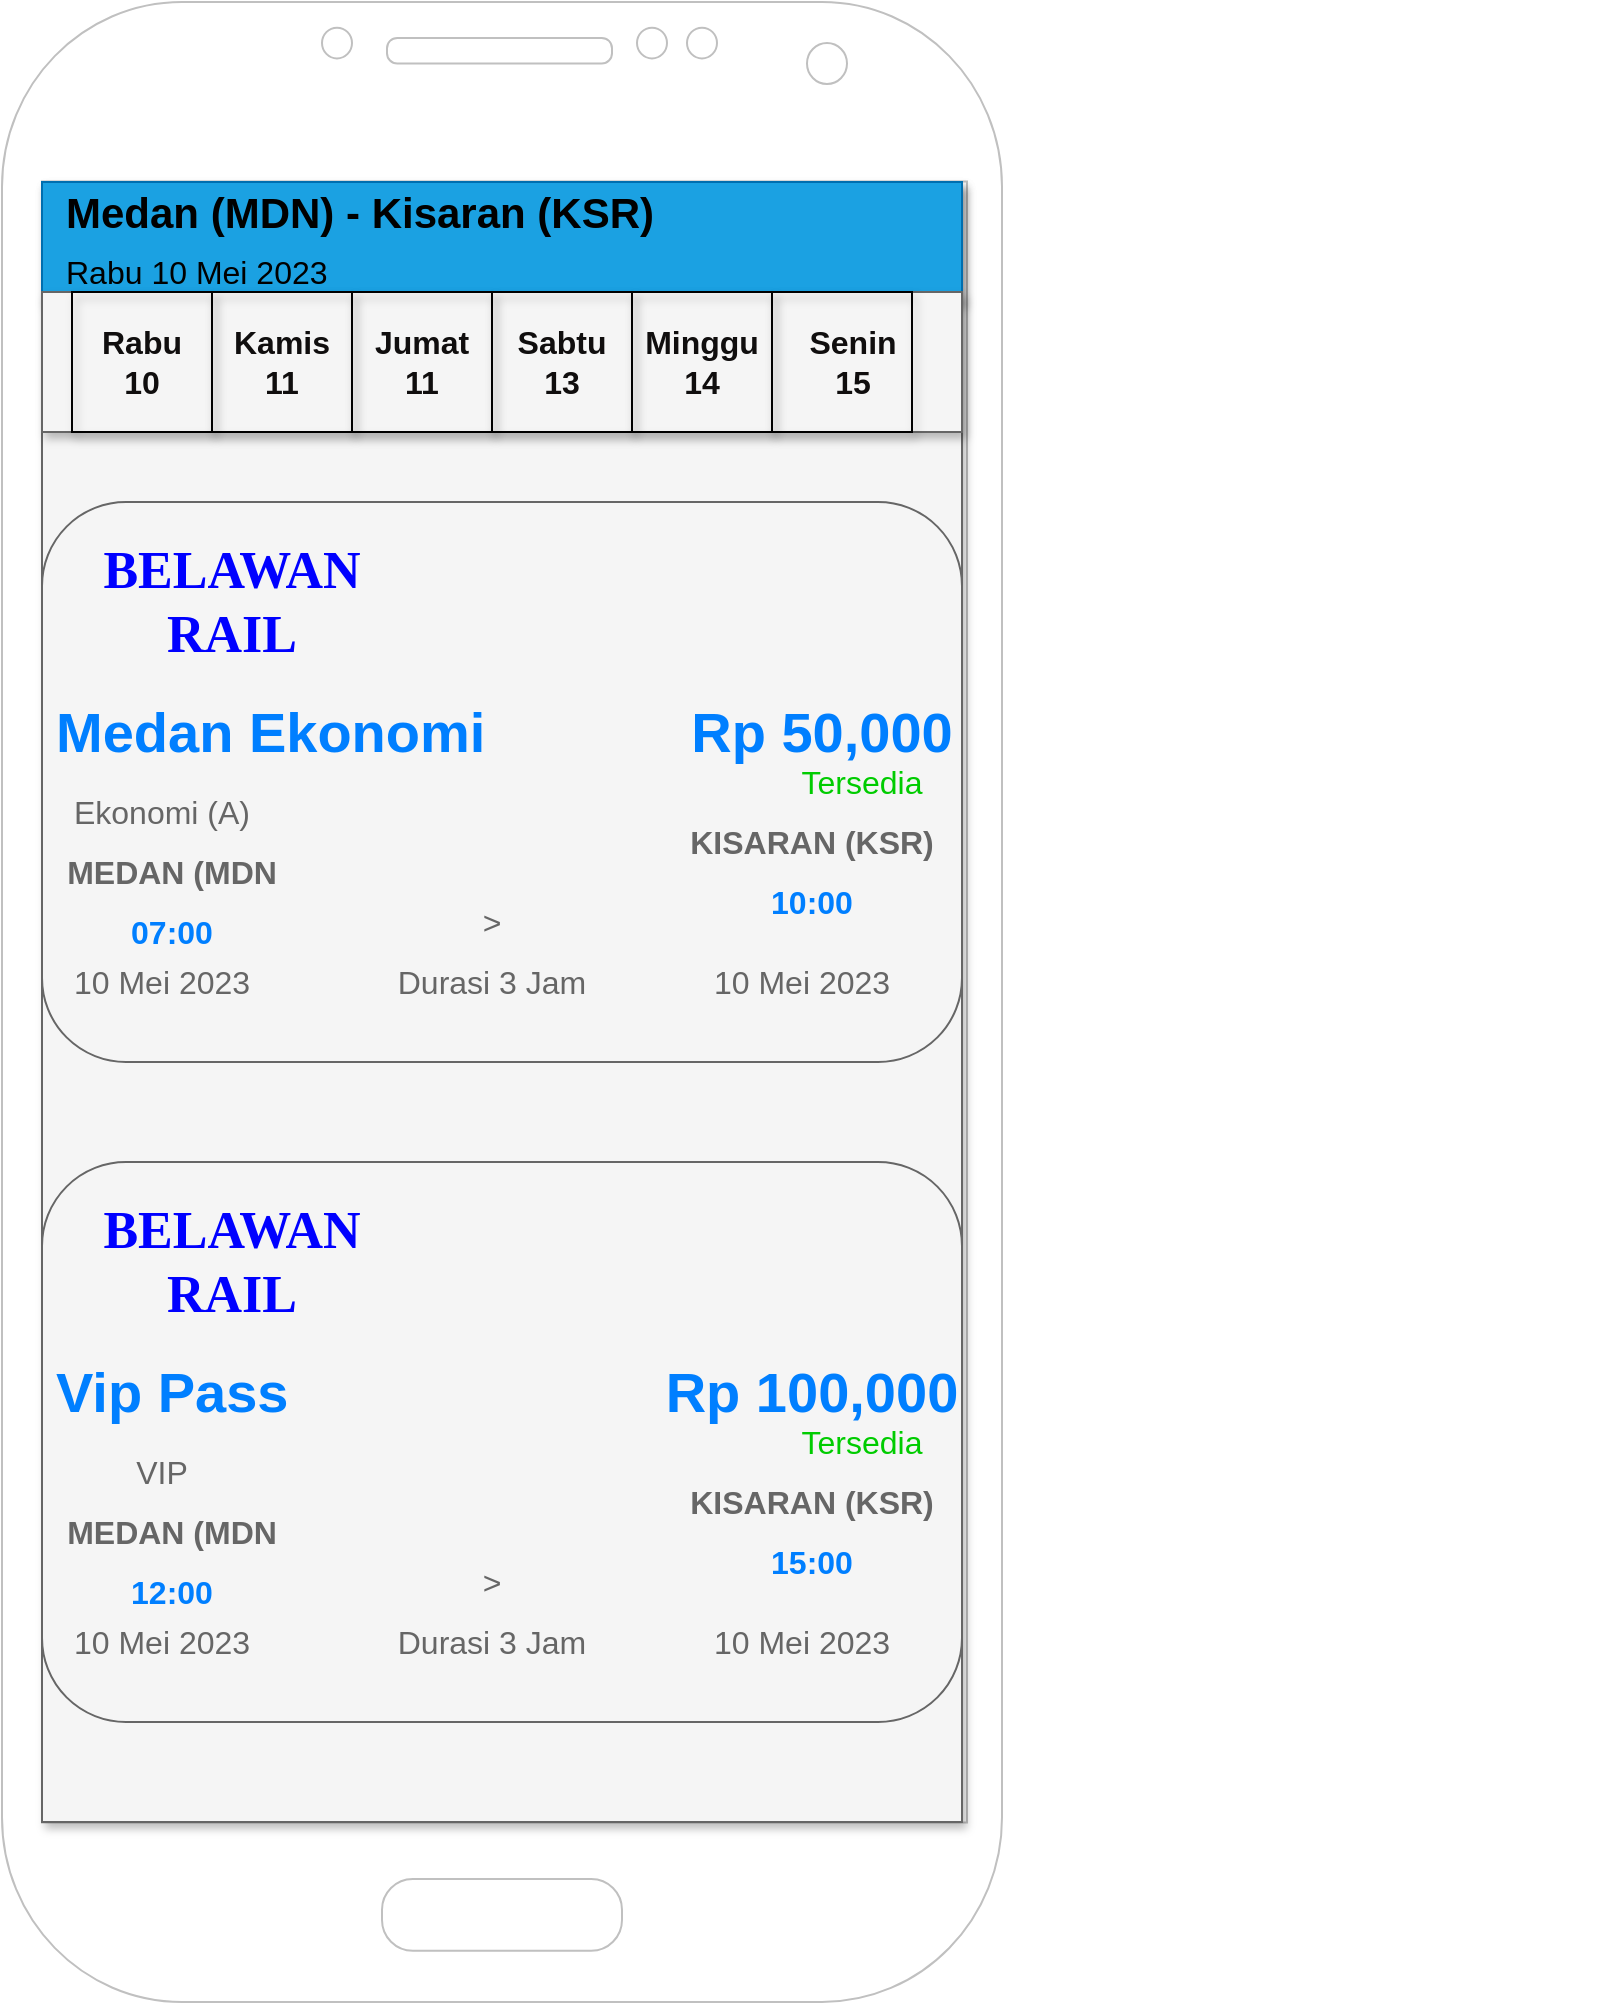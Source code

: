 <mxfile>
    <diagram id="WIpfZsTKjsTTIBiBybuf" name="Page-1">
        <mxGraphModel dx="1066" dy="612" grid="1" gridSize="10" guides="1" tooltips="1" connect="1" arrows="1" fold="1" page="1" pageScale="1" pageWidth="850" pageHeight="1100" math="0" shadow="0">
            <root>
                <mxCell id="0"/>
                <mxCell id="1" parent="0"/>
                <mxCell id="2" value="" style="verticalLabelPosition=bottom;verticalAlign=top;html=1;shadow=0;dashed=0;strokeWidth=1;shape=mxgraph.android.phone2;strokeColor=#c0c0c0;" parent="1" vertex="1">
                    <mxGeometry x="170" y="20" width="500" height="1000" as="geometry"/>
                </mxCell>
                <mxCell id="74" value="" style="rounded=0;whiteSpace=wrap;html=1;shadow=1;fillColor=#f5f5f5;fontColor=#333333;strokeColor=#666666;" vertex="1" parent="1">
                    <mxGeometry x="190" y="110" width="460" height="820" as="geometry"/>
                </mxCell>
                <mxCell id="75" value="" style="group" vertex="1" connectable="0" parent="1">
                    <mxGeometry x="190" y="110" width="780" height="180" as="geometry"/>
                </mxCell>
                <mxCell id="76" value="" style="rounded=0;whiteSpace=wrap;html=1;shadow=1;fillColor=#1ba1e2;fontColor=#ffffff;strokeColor=#006EAF;" vertex="1" parent="75">
                    <mxGeometry width="460" height="60" as="geometry"/>
                </mxCell>
                <mxCell id="77" value="&lt;font style=&quot;font-size: 21px;&quot;&gt;&lt;b&gt;Medan (MDN) - Kisaran (KSR)&lt;/b&gt;&lt;/font&gt;" style="text;strokeColor=none;align=left;fillColor=none;html=1;verticalAlign=middle;whiteSpace=wrap;rounded=0;shadow=1;" vertex="1" parent="75">
                    <mxGeometry x="10" width="430" height="30" as="geometry"/>
                </mxCell>
                <mxCell id="78" value="&lt;font size=&quot;1&quot; style=&quot;&quot;&gt;&lt;span style=&quot;font-size: 16px;&quot;&gt;Rabu 10 Mei 2023&lt;/span&gt;&lt;/font&gt;" style="text;strokeColor=none;align=left;fillColor=none;html=1;verticalAlign=middle;whiteSpace=wrap;rounded=0;shadow=1;" vertex="1" parent="75">
                    <mxGeometry x="10" y="30" width="430" height="30" as="geometry"/>
                </mxCell>
                <mxCell id="79" value="" style="rounded=0;whiteSpace=wrap;html=1;shadow=1;fillColor=#f5f5f5;fontColor=#333333;strokeColor=#666666;" vertex="1" parent="75">
                    <mxGeometry y="55" width="460" height="70" as="geometry"/>
                </mxCell>
                <mxCell id="80" value="" style="group" vertex="1" connectable="0" parent="1">
                    <mxGeometry x="205" y="165" width="430" height="70" as="geometry"/>
                </mxCell>
                <mxCell id="81" value="" style="group" vertex="1" connectable="0" parent="80">
                    <mxGeometry width="70" height="70" as="geometry"/>
                </mxCell>
                <mxCell id="82" value="" style="whiteSpace=wrap;html=1;aspect=fixed;shadow=1;fontSize=16;fillColor=none;" vertex="1" parent="81">
                    <mxGeometry width="70" height="70" as="geometry"/>
                </mxCell>
                <mxCell id="83" value="&lt;b&gt;&lt;font color=&quot;#100e0e&quot;&gt;Rabu&lt;br&gt;10&lt;/font&gt;&lt;br&gt;&lt;/b&gt;" style="text;align=center;html=1;verticalAlign=middle;whiteSpace=wrap;rounded=0;shadow=1;fontSize=16;" vertex="1" parent="81">
                    <mxGeometry x="5" y="5" width="60" height="60" as="geometry"/>
                </mxCell>
                <mxCell id="84" value="" style="group" vertex="1" connectable="0" parent="80">
                    <mxGeometry x="70" width="70" height="70" as="geometry"/>
                </mxCell>
                <mxCell id="85" value="" style="whiteSpace=wrap;html=1;aspect=fixed;shadow=1;fontSize=16;fillColor=none;" vertex="1" parent="84">
                    <mxGeometry width="70" height="70" as="geometry"/>
                </mxCell>
                <mxCell id="86" value="&lt;b&gt;&lt;font color=&quot;#100e0e&quot;&gt;Kamis&lt;br&gt;11&lt;/font&gt;&lt;br&gt;&lt;/b&gt;" style="text;align=center;html=1;verticalAlign=middle;whiteSpace=wrap;rounded=0;shadow=1;fontSize=16;" vertex="1" parent="84">
                    <mxGeometry x="5" y="5" width="60" height="60" as="geometry"/>
                </mxCell>
                <mxCell id="87" value="" style="group" vertex="1" connectable="0" parent="80">
                    <mxGeometry x="140" width="70" height="70" as="geometry"/>
                </mxCell>
                <mxCell id="88" value="" style="whiteSpace=wrap;html=1;aspect=fixed;shadow=1;fontSize=16;fillColor=none;" vertex="1" parent="87">
                    <mxGeometry width="70" height="70" as="geometry"/>
                </mxCell>
                <mxCell id="89" value="&lt;b&gt;&lt;font color=&quot;#100e0e&quot;&gt;Jumat&lt;br&gt;11&lt;/font&gt;&lt;br&gt;&lt;/b&gt;" style="text;align=center;html=1;verticalAlign=middle;whiteSpace=wrap;rounded=0;shadow=1;fontSize=16;" vertex="1" parent="87">
                    <mxGeometry x="5" y="5" width="60" height="60" as="geometry"/>
                </mxCell>
                <mxCell id="90" value="" style="group" vertex="1" connectable="0" parent="80">
                    <mxGeometry x="210" width="70" height="70" as="geometry"/>
                </mxCell>
                <mxCell id="91" value="" style="whiteSpace=wrap;html=1;aspect=fixed;shadow=1;fontSize=16;fillColor=none;" vertex="1" parent="90">
                    <mxGeometry width="70" height="70" as="geometry"/>
                </mxCell>
                <mxCell id="92" value="&lt;b&gt;&lt;font color=&quot;#100e0e&quot;&gt;Sabtu&lt;br&gt;13&lt;/font&gt;&lt;br&gt;&lt;/b&gt;" style="text;align=center;html=1;verticalAlign=middle;whiteSpace=wrap;rounded=0;shadow=1;fontSize=16;" vertex="1" parent="90">
                    <mxGeometry x="5" y="5" width="60" height="60" as="geometry"/>
                </mxCell>
                <mxCell id="93" value="" style="group" vertex="1" connectable="0" parent="80">
                    <mxGeometry x="280" width="70" height="70" as="geometry"/>
                </mxCell>
                <mxCell id="94" value="" style="whiteSpace=wrap;html=1;aspect=fixed;shadow=1;fontSize=16;fillColor=none;" vertex="1" parent="93">
                    <mxGeometry width="70" height="70" as="geometry"/>
                </mxCell>
                <mxCell id="95" value="&lt;b&gt;&lt;font color=&quot;#100e0e&quot;&gt;Minggu&lt;br&gt;14&lt;/font&gt;&lt;br&gt;&lt;/b&gt;" style="text;align=center;html=1;verticalAlign=middle;whiteSpace=wrap;rounded=0;shadow=1;fontSize=16;" vertex="1" parent="93">
                    <mxGeometry x="5" y="5" width="60" height="60" as="geometry"/>
                </mxCell>
                <mxCell id="96" value="" style="group" vertex="1" connectable="0" parent="80">
                    <mxGeometry x="350" width="80" height="70" as="geometry"/>
                </mxCell>
                <mxCell id="97" value="" style="whiteSpace=wrap;html=1;aspect=fixed;shadow=1;fontSize=16;fillColor=none;" vertex="1" parent="96">
                    <mxGeometry width="70" height="70" as="geometry"/>
                </mxCell>
                <mxCell id="98" value="&lt;b&gt;&lt;font color=&quot;#100e0e&quot;&gt;Senin&lt;br&gt;15&lt;/font&gt;&lt;br&gt;&lt;/b&gt;" style="text;align=center;html=1;verticalAlign=middle;whiteSpace=wrap;rounded=0;shadow=1;fontSize=16;" vertex="1" parent="96">
                    <mxGeometry x="5.714" y="5" width="68.571" height="60" as="geometry"/>
                </mxCell>
                <mxCell id="99" value="" style="group" vertex="1" connectable="0" parent="1">
                    <mxGeometry x="190" y="270" width="460" height="280" as="geometry"/>
                </mxCell>
                <mxCell id="100" value="" style="rounded=1;whiteSpace=wrap;html=1;fillColor=#f5f5f5;fontColor=#333333;strokeColor=#666666;" vertex="1" parent="99">
                    <mxGeometry width="460" height="280" as="geometry"/>
                </mxCell>
                <mxCell id="101" value="&lt;font color=&quot;#007fff&quot; style=&quot;font-size: 28px;&quot;&gt;&lt;b&gt;Medan Ekonomi&lt;/b&gt;&lt;/font&gt;" style="text;align=left;html=1;verticalAlign=middle;whiteSpace=wrap;rounded=0;fillColor=none;gradientColor=none;fontColor=#000000;" vertex="1" parent="99">
                    <mxGeometry x="5" y="100" width="230" height="30" as="geometry"/>
                </mxCell>
                <mxCell id="102" value="&lt;font color=&quot;#666666&quot; style=&quot;font-size: 16px;&quot;&gt;Ekonomi (A)&lt;/font&gt;" style="text;align=center;html=1;verticalAlign=middle;whiteSpace=wrap;rounded=0;fillColor=none;gradientColor=none;fontColor=#000000;" vertex="1" parent="99">
                    <mxGeometry x="10" y="140" width="100" height="30" as="geometry"/>
                </mxCell>
                <mxCell id="103" value="&lt;span style=&quot;font-size: 16px;&quot;&gt;&lt;b&gt;&lt;font color=&quot;#666666&quot;&gt;MEDAN (MDN&lt;/font&gt;&lt;/b&gt;&lt;/span&gt;" style="text;align=center;html=1;verticalAlign=middle;whiteSpace=wrap;rounded=0;fillColor=none;gradientColor=none;fontColor=#000000;" vertex="1" parent="99">
                    <mxGeometry x="10" y="170" width="110" height="30" as="geometry"/>
                </mxCell>
                <mxCell id="104" value="&lt;span style=&quot;font-size: 16px;&quot;&gt;&lt;font color=&quot;#666666&quot;&gt;10 Mei 2023&lt;/font&gt;&lt;/span&gt;" style="text;align=center;html=1;verticalAlign=middle;whiteSpace=wrap;rounded=0;fillColor=none;gradientColor=none;fontColor=#000000;" vertex="1" parent="99">
                    <mxGeometry x="10" y="225" width="100" height="30" as="geometry"/>
                </mxCell>
                <mxCell id="105" value="&lt;span&gt;&lt;font style=&quot;font-size: 26px;&quot; face=&quot;Times New Roman&quot;&gt;BELAWAN RAIL&lt;/font&gt;&lt;/span&gt;" style="text;strokeColor=none;align=center;fillColor=none;html=1;verticalAlign=middle;whiteSpace=wrap;rounded=0;fontSize=16;fontColor=#0000FF;fontStyle=1" vertex="1" parent="99">
                    <mxGeometry y="20" width="190" height="60" as="geometry"/>
                </mxCell>
                <mxCell id="106" value="&lt;span style=&quot;font-size: 16px;&quot;&gt;&lt;font style=&quot;&quot; color=&quot;#007fff&quot;&gt;&lt;b&gt;07:00&lt;/b&gt;&lt;/font&gt;&lt;/span&gt;" style="text;align=center;html=1;verticalAlign=middle;whiteSpace=wrap;rounded=0;fillColor=none;gradientColor=none;fontColor=#000000;" vertex="1" parent="99">
                    <mxGeometry x="10" y="200" width="110" height="30" as="geometry"/>
                </mxCell>
                <mxCell id="107" value="&lt;font color=&quot;#007fff&quot;&gt;&lt;span style=&quot;font-size: 28px;&quot;&gt;&lt;b&gt;Rp 50,000&lt;/b&gt;&lt;/span&gt;&lt;/font&gt;" style="text;align=center;html=1;verticalAlign=middle;whiteSpace=wrap;rounded=0;fillColor=none;gradientColor=none;fontColor=#000000;" vertex="1" parent="99">
                    <mxGeometry x="320" y="100" width="140" height="30" as="geometry"/>
                </mxCell>
                <mxCell id="108" value="&lt;font color=&quot;#00cc00&quot; style=&quot;font-size: 16px;&quot;&gt;Tersedia&lt;/font&gt;" style="text;align=center;html=1;verticalAlign=middle;whiteSpace=wrap;rounded=0;fillColor=none;gradientColor=none;fontColor=#000000;" vertex="1" parent="99">
                    <mxGeometry x="360" y="125" width="100" height="30" as="geometry"/>
                </mxCell>
                <mxCell id="109" value="&lt;span style=&quot;font-size: 16px;&quot;&gt;&lt;b&gt;&lt;font color=&quot;#666666&quot;&gt;KISARAN (KSR)&lt;/font&gt;&lt;/b&gt;&lt;/span&gt;" style="text;align=center;html=1;verticalAlign=middle;whiteSpace=wrap;rounded=0;fillColor=none;gradientColor=none;fontColor=#000000;" vertex="1" parent="99">
                    <mxGeometry x="320" y="155" width="130" height="30" as="geometry"/>
                </mxCell>
                <mxCell id="110" value="&lt;span style=&quot;font-size: 16px;&quot;&gt;&lt;font style=&quot;&quot; color=&quot;#007fff&quot;&gt;&lt;b&gt;10:00&lt;/b&gt;&lt;/font&gt;&lt;/span&gt;" style="text;align=center;html=1;verticalAlign=middle;whiteSpace=wrap;rounded=0;fillColor=none;gradientColor=none;fontColor=#000000;" vertex="1" parent="99">
                    <mxGeometry x="330" y="185" width="110" height="30" as="geometry"/>
                </mxCell>
                <mxCell id="111" value="&lt;span style=&quot;font-size: 16px;&quot;&gt;&lt;font color=&quot;#666666&quot;&gt;10 Mei 2023&lt;/font&gt;&lt;/span&gt;" style="text;align=center;html=1;verticalAlign=middle;whiteSpace=wrap;rounded=0;fillColor=none;gradientColor=none;fontColor=#000000;" vertex="1" parent="99">
                    <mxGeometry x="330" y="225" width="100" height="30" as="geometry"/>
                </mxCell>
                <mxCell id="112" value="&lt;span style=&quot;font-size: 16px;&quot;&gt;&lt;font color=&quot;#666666&quot;&gt;Durasi 3 Jam&lt;/font&gt;&lt;/span&gt;" style="text;align=center;html=1;verticalAlign=middle;whiteSpace=wrap;rounded=0;fillColor=none;gradientColor=none;fontColor=#000000;" vertex="1" parent="99">
                    <mxGeometry x="175" y="225" width="100" height="30" as="geometry"/>
                </mxCell>
                <mxCell id="113" value="&lt;span style=&quot;font-size: 16px;&quot;&gt;&lt;font color=&quot;#666666&quot;&gt;&amp;gt;&lt;/font&gt;&lt;/span&gt;" style="text;align=center;html=1;verticalAlign=middle;whiteSpace=wrap;rounded=0;fillColor=none;gradientColor=none;fontColor=#000000;" vertex="1" parent="99">
                    <mxGeometry x="175" y="195" width="100" height="30" as="geometry"/>
                </mxCell>
                <mxCell id="115" value="" style="group" vertex="1" connectable="0" parent="1">
                    <mxGeometry x="190" y="600" width="460" height="280" as="geometry"/>
                </mxCell>
                <mxCell id="116" value="" style="rounded=1;whiteSpace=wrap;html=1;fillColor=#f5f5f5;fontColor=#333333;strokeColor=#666666;" vertex="1" parent="115">
                    <mxGeometry width="460" height="280" as="geometry"/>
                </mxCell>
                <mxCell id="117" value="&lt;font color=&quot;#007fff&quot;&gt;&lt;span style=&quot;font-size: 28px;&quot;&gt;&lt;b&gt;Vip Pass&lt;/b&gt;&lt;/span&gt;&lt;/font&gt;" style="text;align=left;html=1;verticalAlign=middle;whiteSpace=wrap;rounded=0;fillColor=none;gradientColor=none;fontColor=#000000;" vertex="1" parent="115">
                    <mxGeometry x="5" y="100" width="230" height="30" as="geometry"/>
                </mxCell>
                <mxCell id="118" value="&lt;font color=&quot;#666666&quot; style=&quot;font-size: 16px;&quot;&gt;VIP&lt;/font&gt;" style="text;align=center;html=1;verticalAlign=middle;whiteSpace=wrap;rounded=0;fillColor=none;gradientColor=none;fontColor=#000000;" vertex="1" parent="115">
                    <mxGeometry x="10" y="140" width="100" height="30" as="geometry"/>
                </mxCell>
                <mxCell id="119" value="&lt;span style=&quot;font-size: 16px;&quot;&gt;&lt;b&gt;&lt;font color=&quot;#666666&quot;&gt;MEDAN (MDN&lt;/font&gt;&lt;/b&gt;&lt;/span&gt;" style="text;align=center;html=1;verticalAlign=middle;whiteSpace=wrap;rounded=0;fillColor=none;gradientColor=none;fontColor=#000000;" vertex="1" parent="115">
                    <mxGeometry x="10" y="170" width="110" height="30" as="geometry"/>
                </mxCell>
                <mxCell id="120" value="&lt;span style=&quot;font-size: 16px;&quot;&gt;&lt;font color=&quot;#666666&quot;&gt;10 Mei 2023&lt;/font&gt;&lt;/span&gt;" style="text;align=center;html=1;verticalAlign=middle;whiteSpace=wrap;rounded=0;fillColor=none;gradientColor=none;fontColor=#000000;" vertex="1" parent="115">
                    <mxGeometry x="10" y="225" width="100" height="30" as="geometry"/>
                </mxCell>
                <mxCell id="121" value="&lt;span&gt;&lt;font style=&quot;font-size: 26px;&quot; face=&quot;Times New Roman&quot;&gt;BELAWAN RAIL&lt;/font&gt;&lt;/span&gt;" style="text;strokeColor=none;align=center;fillColor=none;html=1;verticalAlign=middle;whiteSpace=wrap;rounded=0;fontSize=16;fontColor=#0000FF;fontStyle=1" vertex="1" parent="115">
                    <mxGeometry y="20" width="190" height="60" as="geometry"/>
                </mxCell>
                <mxCell id="122" value="&lt;span style=&quot;font-size: 16px;&quot;&gt;&lt;font style=&quot;&quot; color=&quot;#007fff&quot;&gt;&lt;b&gt;12:00&lt;/b&gt;&lt;/font&gt;&lt;/span&gt;" style="text;align=center;html=1;verticalAlign=middle;whiteSpace=wrap;rounded=0;fillColor=none;gradientColor=none;fontColor=#000000;" vertex="1" parent="115">
                    <mxGeometry x="10" y="200" width="110" height="30" as="geometry"/>
                </mxCell>
                <mxCell id="123" value="&lt;font color=&quot;#007fff&quot;&gt;&lt;span style=&quot;font-size: 28px;&quot;&gt;&lt;b&gt;Rp 100,000&lt;/b&gt;&lt;/span&gt;&lt;/font&gt;" style="text;align=center;html=1;verticalAlign=middle;whiteSpace=wrap;rounded=0;fillColor=none;gradientColor=none;fontColor=#000000;" vertex="1" parent="115">
                    <mxGeometry x="310" y="100" width="150" height="30" as="geometry"/>
                </mxCell>
                <mxCell id="124" value="&lt;font color=&quot;#00cc00&quot; style=&quot;font-size: 16px;&quot;&gt;Tersedia&lt;/font&gt;" style="text;align=center;html=1;verticalAlign=middle;whiteSpace=wrap;rounded=0;fillColor=none;gradientColor=none;fontColor=#000000;" vertex="1" parent="115">
                    <mxGeometry x="360" y="125" width="100" height="30" as="geometry"/>
                </mxCell>
                <mxCell id="125" value="&lt;span style=&quot;font-size: 16px;&quot;&gt;&lt;b&gt;&lt;font color=&quot;#666666&quot;&gt;KISARAN (KSR)&lt;/font&gt;&lt;/b&gt;&lt;/span&gt;" style="text;align=center;html=1;verticalAlign=middle;whiteSpace=wrap;rounded=0;fillColor=none;gradientColor=none;fontColor=#000000;" vertex="1" parent="115">
                    <mxGeometry x="320" y="155" width="130" height="30" as="geometry"/>
                </mxCell>
                <mxCell id="126" value="&lt;span style=&quot;font-size: 16px;&quot;&gt;&lt;font style=&quot;&quot; color=&quot;#007fff&quot;&gt;&lt;b&gt;15:00&lt;/b&gt;&lt;/font&gt;&lt;/span&gt;" style="text;align=center;html=1;verticalAlign=middle;whiteSpace=wrap;rounded=0;fillColor=none;gradientColor=none;fontColor=#000000;" vertex="1" parent="115">
                    <mxGeometry x="330" y="185" width="110" height="30" as="geometry"/>
                </mxCell>
                <mxCell id="127" value="&lt;span style=&quot;font-size: 16px;&quot;&gt;&lt;font color=&quot;#666666&quot;&gt;10 Mei 2023&lt;/font&gt;&lt;/span&gt;" style="text;align=center;html=1;verticalAlign=middle;whiteSpace=wrap;rounded=0;fillColor=none;gradientColor=none;fontColor=#000000;" vertex="1" parent="115">
                    <mxGeometry x="330" y="225" width="100" height="30" as="geometry"/>
                </mxCell>
                <mxCell id="128" value="&lt;span style=&quot;font-size: 16px;&quot;&gt;&lt;font color=&quot;#666666&quot;&gt;Durasi 3 Jam&lt;/font&gt;&lt;/span&gt;" style="text;align=center;html=1;verticalAlign=middle;whiteSpace=wrap;rounded=0;fillColor=none;gradientColor=none;fontColor=#000000;" vertex="1" parent="115">
                    <mxGeometry x="175" y="225" width="100" height="30" as="geometry"/>
                </mxCell>
                <mxCell id="129" value="&lt;span style=&quot;font-size: 16px;&quot;&gt;&lt;font color=&quot;#666666&quot;&gt;&amp;gt;&lt;/font&gt;&lt;/span&gt;" style="text;align=center;html=1;verticalAlign=middle;whiteSpace=wrap;rounded=0;fillColor=none;gradientColor=none;fontColor=#000000;" vertex="1" parent="115">
                    <mxGeometry x="175" y="195" width="100" height="30" as="geometry"/>
                </mxCell>
            </root>
        </mxGraphModel>
    </diagram>
</mxfile>